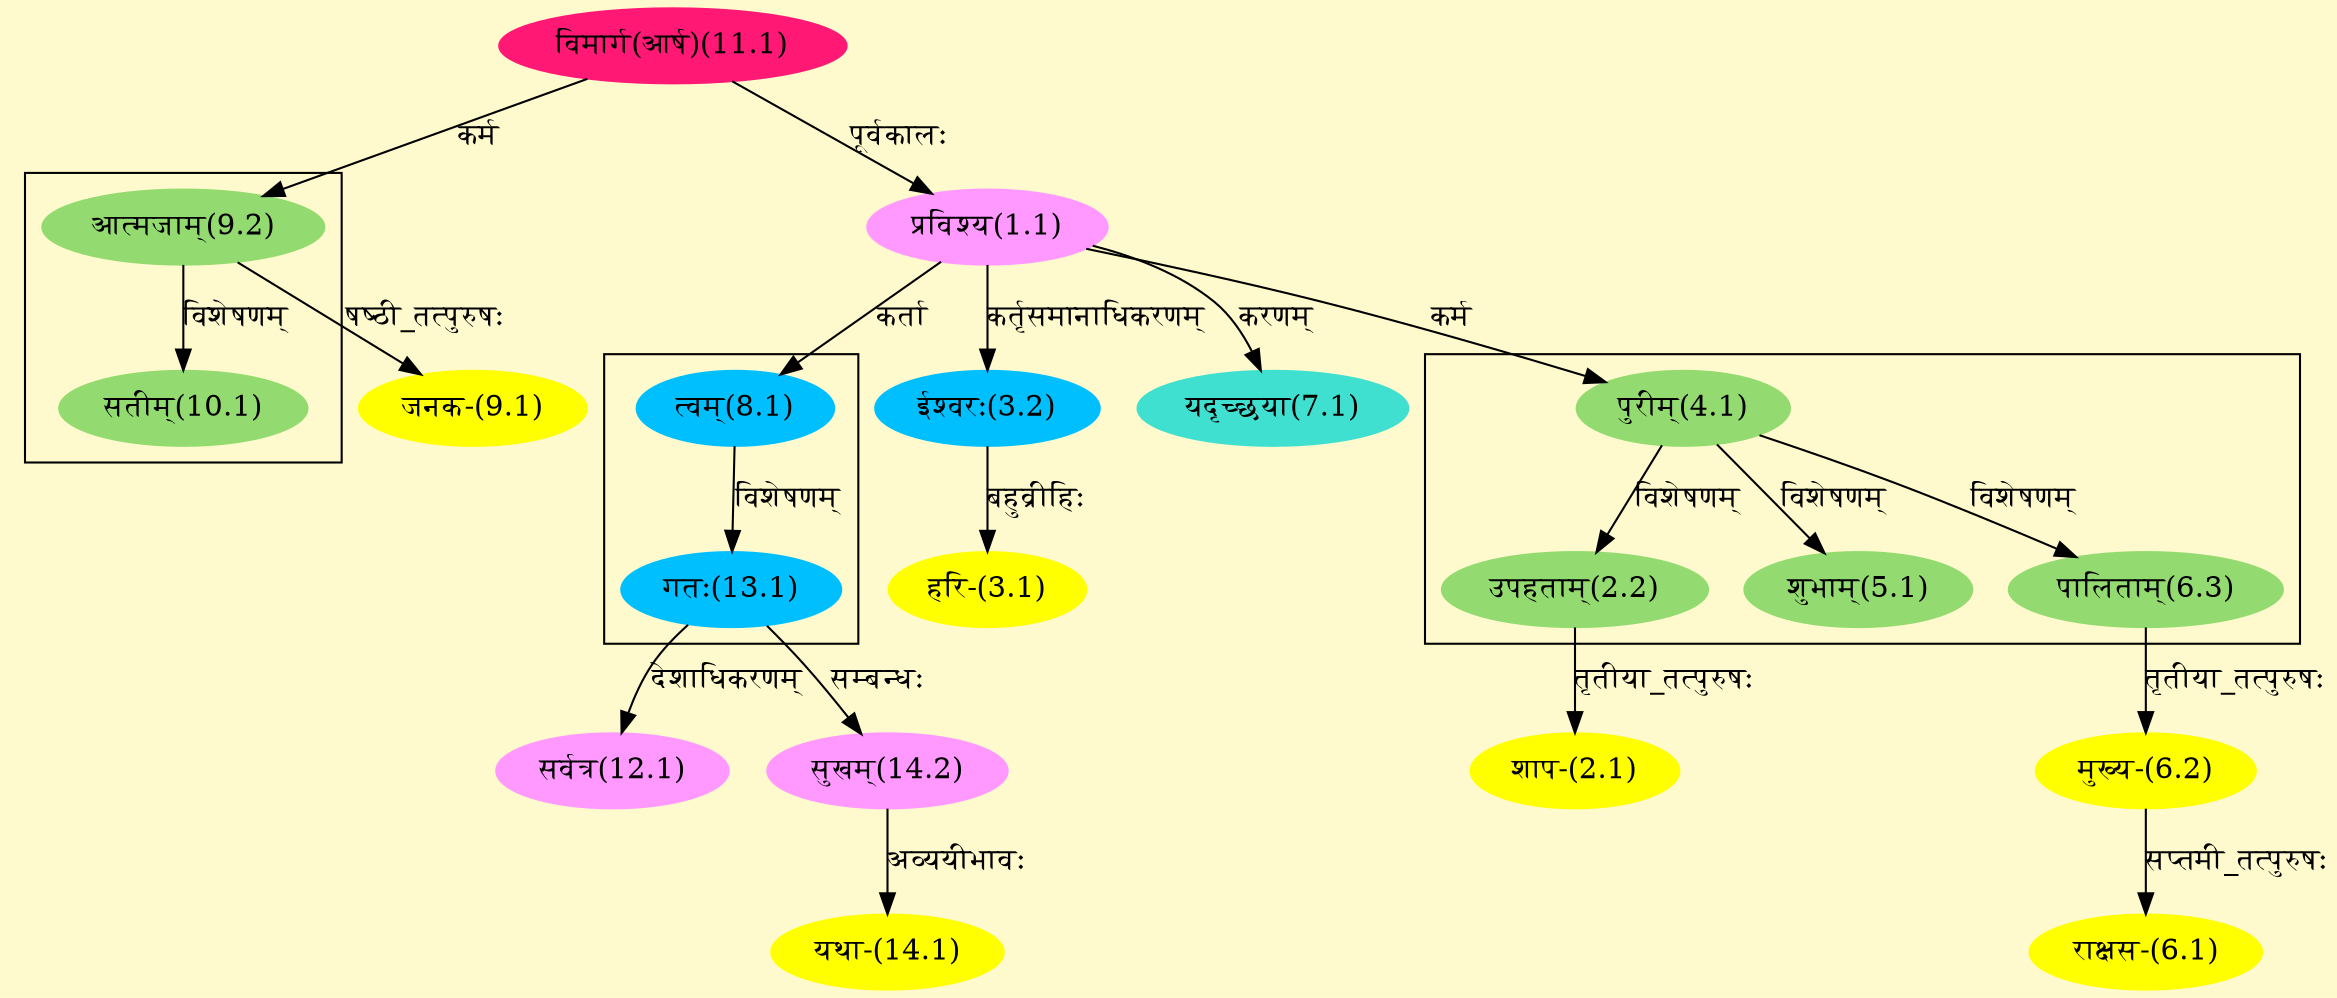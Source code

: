 digraph G{
rankdir=BT;
 compound=true;
 bgcolor="lemonchiffon1";

subgraph cluster_1{
Node2_2 [style=filled, color="#93DB70" label = "उपहताम्(2.2)"]
Node4_1 [style=filled, color="#93DB70" label = "पुरीम्(4.1)"]
Node5_1 [style=filled, color="#93DB70" label = "शुभाम्(5.1)"]
Node6_3 [style=filled, color="#93DB70" label = "पालिताम्(6.3)"]

}

subgraph cluster_2{
Node10_1 [style=filled, color="#93DB70" label = "सतीम्(10.1)"]
Node9_2 [style=filled, color="#93DB70" label = "आत्मजाम्(9.2)"]

}

subgraph cluster_3{
Node13_1 [style=filled, color="#00BFFF" label = "गतः(13.1)"]
Node8_1 [style=filled, color="#00BFFF" label = "त्वम्(8.1)"]

}
Node1_1 [style=filled, color="#FF99FF" label = "प्रविश्य(1.1)"]
Node11_1 [style=filled, color="#FF1975" label = "विमार्ग(आर्ष)(11.1)"]
Node2_1 [style=filled, color="#FFFF00" label = "शाप-(2.1)"]
Node2_2 [style=filled, color="#93DB70" label = "उपहताम्(2.2)"]
Node3_1 [style=filled, color="#FFFF00" label = "हरि-(3.1)"]
Node3_2 [style=filled, color="#00BFFF" label = "ईश्वरः(3.2)"]
Node4_1 [style=filled, color="#93DB70" label = "पुरीम्(4.1)"]
Node6_1 [style=filled, color="#FFFF00" label = "राक्षस-(6.1)"]
Node6_2 [style=filled, color="#FFFF00" label = "मुख्य-(6.2)"]
Node6_3 [style=filled, color="#93DB70" label = "पालिताम्(6.3)"]
Node7_1 [style=filled, color="#40E0D0" label = "यदृच्छया(7.1)"]
Node8_1 [style=filled, color="#00BFFF" label = "त्वम्(8.1)"]
Node9_1 [style=filled, color="#FFFF00" label = "जनक-(9.1)"]
Node9_2 [style=filled, color="#93DB70" label = "आत्मजाम्(9.2)"]
Node [style=filled, color="" label = "()"]
Node12_1 [style=filled, color="#FF99FF" label = "सर्वत्र(12.1)"]
Node13_1 [style=filled, color="#00BFFF" label = "गतः(13.1)"]
Node14_1 [style=filled, color="#FFFF00" label = "यथा-(14.1)"]
Node14_2 [style=filled, color="#FF99FF" label = "सुखम्(14.2)"]
/* Start of Relations section */

Node1_1 -> Node11_1 [  label="पूर्वकालः"  dir="back" ]
Node2_1 -> Node2_2 [  label="तृतीया_तत्पुरुषः"  dir="back" ]
Node2_2 -> Node4_1 [  label="विशेषणम्"  dir="back" ]
Node3_1 -> Node3_2 [  label="बहुव्रीहिः"  dir="back" ]
Node3_2 -> Node1_1 [  label="कर्तृसमानाधिकरणम्"  dir="back" ]
Node4_1 -> Node1_1 [  label="कर्म"  dir="back" ]
Node5_1 -> Node4_1 [  label="विशेषणम्"  dir="back" ]
Node6_1 -> Node6_2 [  label="सप्तमी_तत्पुरुषः"  dir="back" ]
Node6_2 -> Node6_3 [  label="तृतीया_तत्पुरुषः"  dir="back" ]
Node6_3 -> Node4_1 [  label="विशेषणम्"  dir="back" ]
Node7_1 -> Node1_1 [  label="करणम्"  dir="back" ]
Node8_1 -> Node1_1 [  label="कर्ता"  dir="back" ]
Node9_1 -> Node9_2 [  label="षष्ठी_तत्पुरुषः"  dir="back" ]
Node9_2 -> Node11_1 [  label="कर्म"  dir="back" ]
Node10_1 -> Node9_2 [  label="विशेषणम्"  dir="back" ]
Node12_1 -> Node13_1 [  label="देशाधिकरणम्"  dir="back" ]
Node13_1 -> Node8_1 [  label="विशेषणम्"  dir="back" ]
Node14_1 -> Node14_2 [  label="अव्ययीभावः"  dir="back" ]
Node14_2 -> Node13_1 [  label="सम्बन्धः"  dir="back" ]
}
